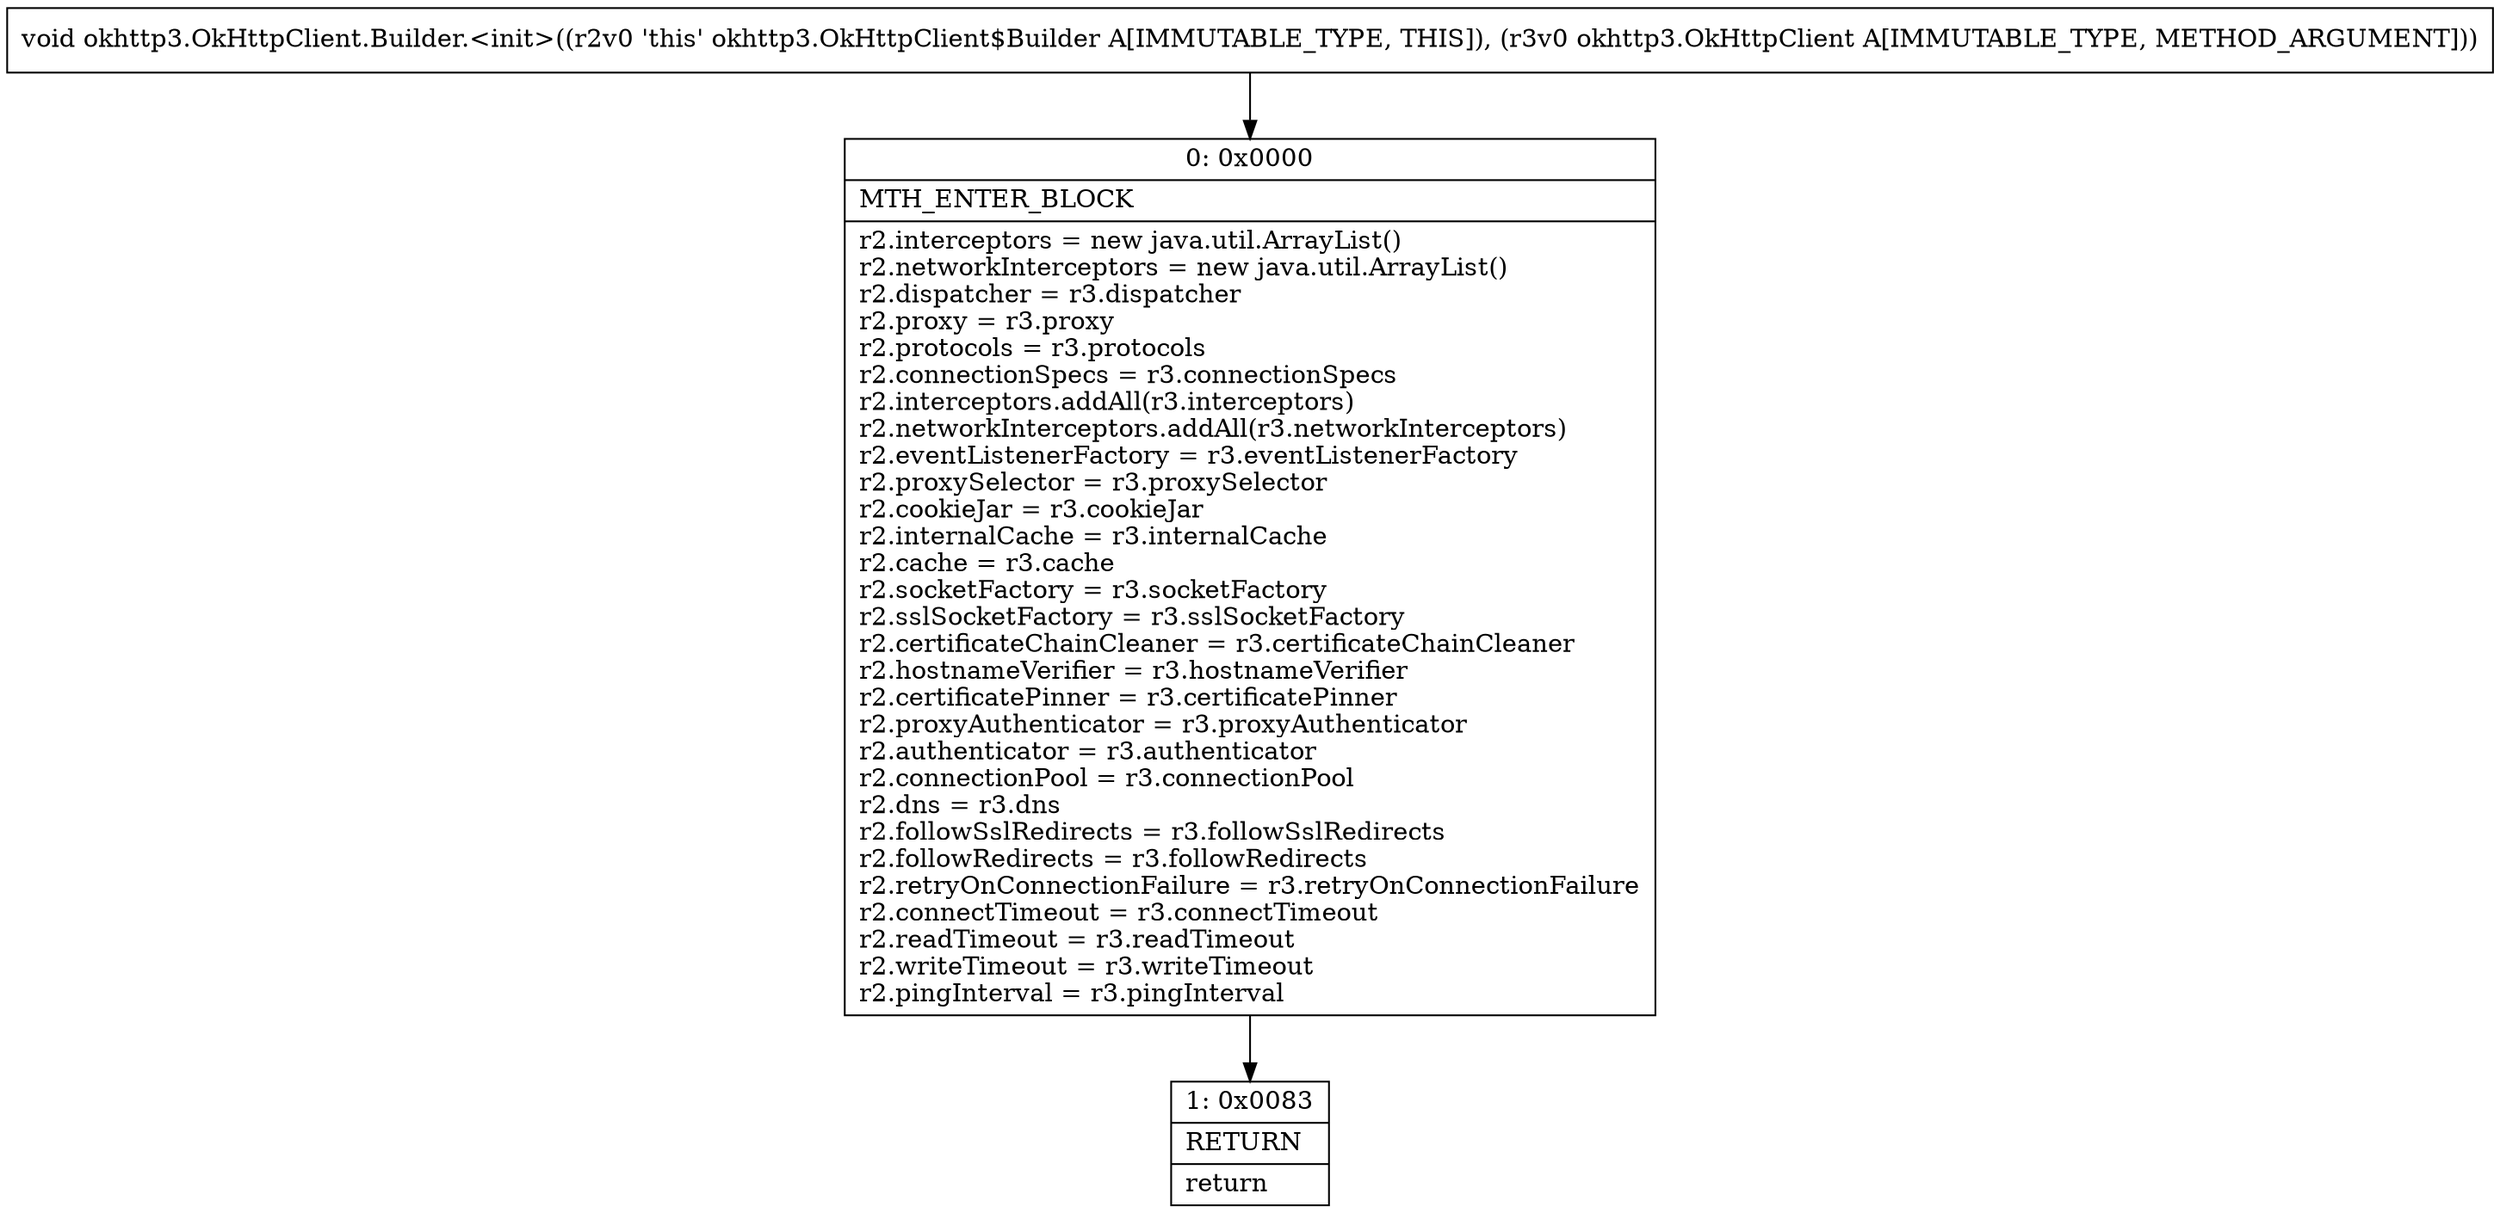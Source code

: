 digraph "CFG forokhttp3.OkHttpClient.Builder.\<init\>(Lokhttp3\/OkHttpClient;)V" {
Node_0 [shape=record,label="{0\:\ 0x0000|MTH_ENTER_BLOCK\l|r2.interceptors = new java.util.ArrayList()\lr2.networkInterceptors = new java.util.ArrayList()\lr2.dispatcher = r3.dispatcher\lr2.proxy = r3.proxy\lr2.protocols = r3.protocols\lr2.connectionSpecs = r3.connectionSpecs\lr2.interceptors.addAll(r3.interceptors)\lr2.networkInterceptors.addAll(r3.networkInterceptors)\lr2.eventListenerFactory = r3.eventListenerFactory\lr2.proxySelector = r3.proxySelector\lr2.cookieJar = r3.cookieJar\lr2.internalCache = r3.internalCache\lr2.cache = r3.cache\lr2.socketFactory = r3.socketFactory\lr2.sslSocketFactory = r3.sslSocketFactory\lr2.certificateChainCleaner = r3.certificateChainCleaner\lr2.hostnameVerifier = r3.hostnameVerifier\lr2.certificatePinner = r3.certificatePinner\lr2.proxyAuthenticator = r3.proxyAuthenticator\lr2.authenticator = r3.authenticator\lr2.connectionPool = r3.connectionPool\lr2.dns = r3.dns\lr2.followSslRedirects = r3.followSslRedirects\lr2.followRedirects = r3.followRedirects\lr2.retryOnConnectionFailure = r3.retryOnConnectionFailure\lr2.connectTimeout = r3.connectTimeout\lr2.readTimeout = r3.readTimeout\lr2.writeTimeout = r3.writeTimeout\lr2.pingInterval = r3.pingInterval\l}"];
Node_1 [shape=record,label="{1\:\ 0x0083|RETURN\l|return\l}"];
MethodNode[shape=record,label="{void okhttp3.OkHttpClient.Builder.\<init\>((r2v0 'this' okhttp3.OkHttpClient$Builder A[IMMUTABLE_TYPE, THIS]), (r3v0 okhttp3.OkHttpClient A[IMMUTABLE_TYPE, METHOD_ARGUMENT])) }"];
MethodNode -> Node_0;
Node_0 -> Node_1;
}

